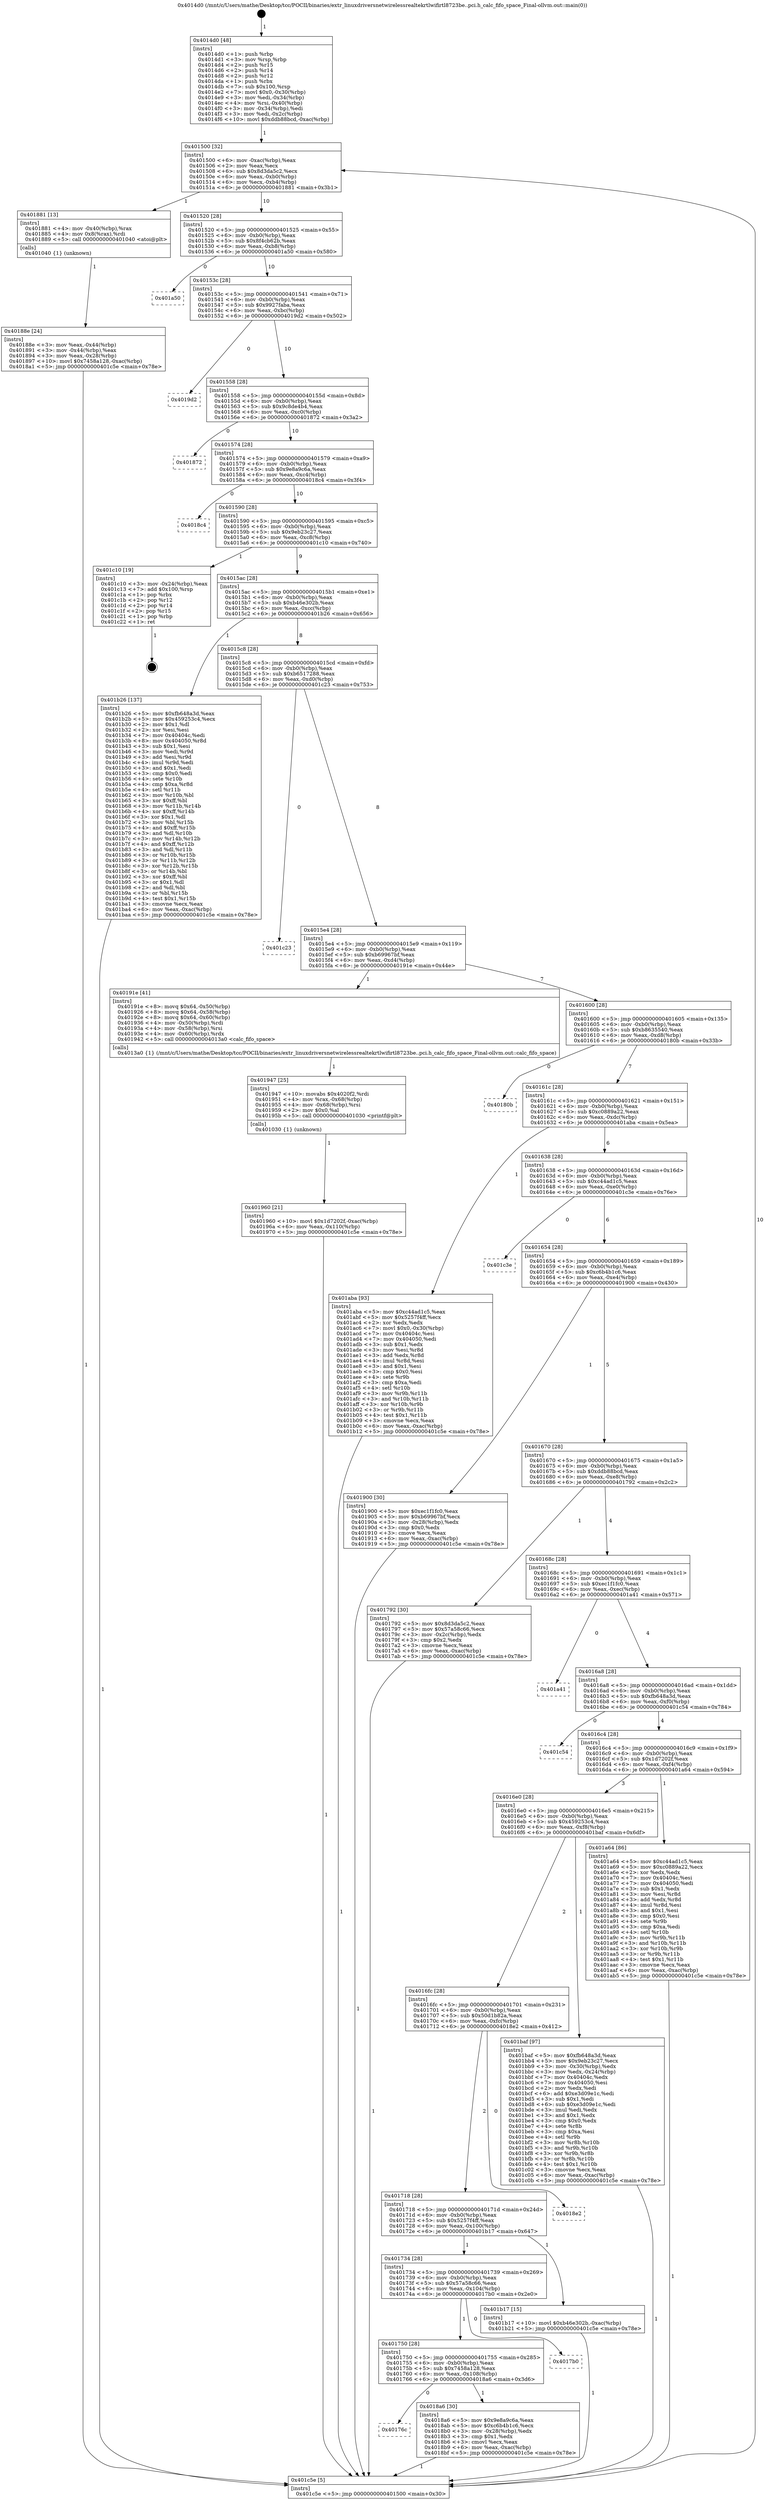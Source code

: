 digraph "0x4014d0" {
  label = "0x4014d0 (/mnt/c/Users/mathe/Desktop/tcc/POCII/binaries/extr_linuxdriversnetwirelessrealtekrtlwifirtl8723be..pci.h_calc_fifo_space_Final-ollvm.out::main(0))"
  labelloc = "t"
  node[shape=record]

  Entry [label="",width=0.3,height=0.3,shape=circle,fillcolor=black,style=filled]
  "0x401500" [label="{
     0x401500 [32]\l
     | [instrs]\l
     &nbsp;&nbsp;0x401500 \<+6\>: mov -0xac(%rbp),%eax\l
     &nbsp;&nbsp;0x401506 \<+2\>: mov %eax,%ecx\l
     &nbsp;&nbsp;0x401508 \<+6\>: sub $0x8d3da5c2,%ecx\l
     &nbsp;&nbsp;0x40150e \<+6\>: mov %eax,-0xb0(%rbp)\l
     &nbsp;&nbsp;0x401514 \<+6\>: mov %ecx,-0xb4(%rbp)\l
     &nbsp;&nbsp;0x40151a \<+6\>: je 0000000000401881 \<main+0x3b1\>\l
  }"]
  "0x401881" [label="{
     0x401881 [13]\l
     | [instrs]\l
     &nbsp;&nbsp;0x401881 \<+4\>: mov -0x40(%rbp),%rax\l
     &nbsp;&nbsp;0x401885 \<+4\>: mov 0x8(%rax),%rdi\l
     &nbsp;&nbsp;0x401889 \<+5\>: call 0000000000401040 \<atoi@plt\>\l
     | [calls]\l
     &nbsp;&nbsp;0x401040 \{1\} (unknown)\l
  }"]
  "0x401520" [label="{
     0x401520 [28]\l
     | [instrs]\l
     &nbsp;&nbsp;0x401520 \<+5\>: jmp 0000000000401525 \<main+0x55\>\l
     &nbsp;&nbsp;0x401525 \<+6\>: mov -0xb0(%rbp),%eax\l
     &nbsp;&nbsp;0x40152b \<+5\>: sub $0x8f4cb62b,%eax\l
     &nbsp;&nbsp;0x401530 \<+6\>: mov %eax,-0xb8(%rbp)\l
     &nbsp;&nbsp;0x401536 \<+6\>: je 0000000000401a50 \<main+0x580\>\l
  }"]
  Exit [label="",width=0.3,height=0.3,shape=circle,fillcolor=black,style=filled,peripheries=2]
  "0x401a50" [label="{
     0x401a50\l
  }", style=dashed]
  "0x40153c" [label="{
     0x40153c [28]\l
     | [instrs]\l
     &nbsp;&nbsp;0x40153c \<+5\>: jmp 0000000000401541 \<main+0x71\>\l
     &nbsp;&nbsp;0x401541 \<+6\>: mov -0xb0(%rbp),%eax\l
     &nbsp;&nbsp;0x401547 \<+5\>: sub $0x9927faba,%eax\l
     &nbsp;&nbsp;0x40154c \<+6\>: mov %eax,-0xbc(%rbp)\l
     &nbsp;&nbsp;0x401552 \<+6\>: je 00000000004019d2 \<main+0x502\>\l
  }"]
  "0x401960" [label="{
     0x401960 [21]\l
     | [instrs]\l
     &nbsp;&nbsp;0x401960 \<+10\>: movl $0x1d7202f,-0xac(%rbp)\l
     &nbsp;&nbsp;0x40196a \<+6\>: mov %eax,-0x110(%rbp)\l
     &nbsp;&nbsp;0x401970 \<+5\>: jmp 0000000000401c5e \<main+0x78e\>\l
  }"]
  "0x4019d2" [label="{
     0x4019d2\l
  }", style=dashed]
  "0x401558" [label="{
     0x401558 [28]\l
     | [instrs]\l
     &nbsp;&nbsp;0x401558 \<+5\>: jmp 000000000040155d \<main+0x8d\>\l
     &nbsp;&nbsp;0x40155d \<+6\>: mov -0xb0(%rbp),%eax\l
     &nbsp;&nbsp;0x401563 \<+5\>: sub $0x9c8de4b4,%eax\l
     &nbsp;&nbsp;0x401568 \<+6\>: mov %eax,-0xc0(%rbp)\l
     &nbsp;&nbsp;0x40156e \<+6\>: je 0000000000401872 \<main+0x3a2\>\l
  }"]
  "0x401947" [label="{
     0x401947 [25]\l
     | [instrs]\l
     &nbsp;&nbsp;0x401947 \<+10\>: movabs $0x4020f2,%rdi\l
     &nbsp;&nbsp;0x401951 \<+4\>: mov %rax,-0x68(%rbp)\l
     &nbsp;&nbsp;0x401955 \<+4\>: mov -0x68(%rbp),%rsi\l
     &nbsp;&nbsp;0x401959 \<+2\>: mov $0x0,%al\l
     &nbsp;&nbsp;0x40195b \<+5\>: call 0000000000401030 \<printf@plt\>\l
     | [calls]\l
     &nbsp;&nbsp;0x401030 \{1\} (unknown)\l
  }"]
  "0x401872" [label="{
     0x401872\l
  }", style=dashed]
  "0x401574" [label="{
     0x401574 [28]\l
     | [instrs]\l
     &nbsp;&nbsp;0x401574 \<+5\>: jmp 0000000000401579 \<main+0xa9\>\l
     &nbsp;&nbsp;0x401579 \<+6\>: mov -0xb0(%rbp),%eax\l
     &nbsp;&nbsp;0x40157f \<+5\>: sub $0x9e8a9c6a,%eax\l
     &nbsp;&nbsp;0x401584 \<+6\>: mov %eax,-0xc4(%rbp)\l
     &nbsp;&nbsp;0x40158a \<+6\>: je 00000000004018c4 \<main+0x3f4\>\l
  }"]
  "0x40176c" [label="{
     0x40176c\l
  }", style=dashed]
  "0x4018c4" [label="{
     0x4018c4\l
  }", style=dashed]
  "0x401590" [label="{
     0x401590 [28]\l
     | [instrs]\l
     &nbsp;&nbsp;0x401590 \<+5\>: jmp 0000000000401595 \<main+0xc5\>\l
     &nbsp;&nbsp;0x401595 \<+6\>: mov -0xb0(%rbp),%eax\l
     &nbsp;&nbsp;0x40159b \<+5\>: sub $0x9eb23c27,%eax\l
     &nbsp;&nbsp;0x4015a0 \<+6\>: mov %eax,-0xc8(%rbp)\l
     &nbsp;&nbsp;0x4015a6 \<+6\>: je 0000000000401c10 \<main+0x740\>\l
  }"]
  "0x4018a6" [label="{
     0x4018a6 [30]\l
     | [instrs]\l
     &nbsp;&nbsp;0x4018a6 \<+5\>: mov $0x9e8a9c6a,%eax\l
     &nbsp;&nbsp;0x4018ab \<+5\>: mov $0xc6b4b1c6,%ecx\l
     &nbsp;&nbsp;0x4018b0 \<+3\>: mov -0x28(%rbp),%edx\l
     &nbsp;&nbsp;0x4018b3 \<+3\>: cmp $0x1,%edx\l
     &nbsp;&nbsp;0x4018b6 \<+3\>: cmovl %ecx,%eax\l
     &nbsp;&nbsp;0x4018b9 \<+6\>: mov %eax,-0xac(%rbp)\l
     &nbsp;&nbsp;0x4018bf \<+5\>: jmp 0000000000401c5e \<main+0x78e\>\l
  }"]
  "0x401c10" [label="{
     0x401c10 [19]\l
     | [instrs]\l
     &nbsp;&nbsp;0x401c10 \<+3\>: mov -0x24(%rbp),%eax\l
     &nbsp;&nbsp;0x401c13 \<+7\>: add $0x100,%rsp\l
     &nbsp;&nbsp;0x401c1a \<+1\>: pop %rbx\l
     &nbsp;&nbsp;0x401c1b \<+2\>: pop %r12\l
     &nbsp;&nbsp;0x401c1d \<+2\>: pop %r14\l
     &nbsp;&nbsp;0x401c1f \<+2\>: pop %r15\l
     &nbsp;&nbsp;0x401c21 \<+1\>: pop %rbp\l
     &nbsp;&nbsp;0x401c22 \<+1\>: ret\l
  }"]
  "0x4015ac" [label="{
     0x4015ac [28]\l
     | [instrs]\l
     &nbsp;&nbsp;0x4015ac \<+5\>: jmp 00000000004015b1 \<main+0xe1\>\l
     &nbsp;&nbsp;0x4015b1 \<+6\>: mov -0xb0(%rbp),%eax\l
     &nbsp;&nbsp;0x4015b7 \<+5\>: sub $0xb46e302b,%eax\l
     &nbsp;&nbsp;0x4015bc \<+6\>: mov %eax,-0xcc(%rbp)\l
     &nbsp;&nbsp;0x4015c2 \<+6\>: je 0000000000401b26 \<main+0x656\>\l
  }"]
  "0x401750" [label="{
     0x401750 [28]\l
     | [instrs]\l
     &nbsp;&nbsp;0x401750 \<+5\>: jmp 0000000000401755 \<main+0x285\>\l
     &nbsp;&nbsp;0x401755 \<+6\>: mov -0xb0(%rbp),%eax\l
     &nbsp;&nbsp;0x40175b \<+5\>: sub $0x7458a128,%eax\l
     &nbsp;&nbsp;0x401760 \<+6\>: mov %eax,-0x108(%rbp)\l
     &nbsp;&nbsp;0x401766 \<+6\>: je 00000000004018a6 \<main+0x3d6\>\l
  }"]
  "0x401b26" [label="{
     0x401b26 [137]\l
     | [instrs]\l
     &nbsp;&nbsp;0x401b26 \<+5\>: mov $0xfb648a3d,%eax\l
     &nbsp;&nbsp;0x401b2b \<+5\>: mov $0x459253c4,%ecx\l
     &nbsp;&nbsp;0x401b30 \<+2\>: mov $0x1,%dl\l
     &nbsp;&nbsp;0x401b32 \<+2\>: xor %esi,%esi\l
     &nbsp;&nbsp;0x401b34 \<+7\>: mov 0x40404c,%edi\l
     &nbsp;&nbsp;0x401b3b \<+8\>: mov 0x404050,%r8d\l
     &nbsp;&nbsp;0x401b43 \<+3\>: sub $0x1,%esi\l
     &nbsp;&nbsp;0x401b46 \<+3\>: mov %edi,%r9d\l
     &nbsp;&nbsp;0x401b49 \<+3\>: add %esi,%r9d\l
     &nbsp;&nbsp;0x401b4c \<+4\>: imul %r9d,%edi\l
     &nbsp;&nbsp;0x401b50 \<+3\>: and $0x1,%edi\l
     &nbsp;&nbsp;0x401b53 \<+3\>: cmp $0x0,%edi\l
     &nbsp;&nbsp;0x401b56 \<+4\>: sete %r10b\l
     &nbsp;&nbsp;0x401b5a \<+4\>: cmp $0xa,%r8d\l
     &nbsp;&nbsp;0x401b5e \<+4\>: setl %r11b\l
     &nbsp;&nbsp;0x401b62 \<+3\>: mov %r10b,%bl\l
     &nbsp;&nbsp;0x401b65 \<+3\>: xor $0xff,%bl\l
     &nbsp;&nbsp;0x401b68 \<+3\>: mov %r11b,%r14b\l
     &nbsp;&nbsp;0x401b6b \<+4\>: xor $0xff,%r14b\l
     &nbsp;&nbsp;0x401b6f \<+3\>: xor $0x1,%dl\l
     &nbsp;&nbsp;0x401b72 \<+3\>: mov %bl,%r15b\l
     &nbsp;&nbsp;0x401b75 \<+4\>: and $0xff,%r15b\l
     &nbsp;&nbsp;0x401b79 \<+3\>: and %dl,%r10b\l
     &nbsp;&nbsp;0x401b7c \<+3\>: mov %r14b,%r12b\l
     &nbsp;&nbsp;0x401b7f \<+4\>: and $0xff,%r12b\l
     &nbsp;&nbsp;0x401b83 \<+3\>: and %dl,%r11b\l
     &nbsp;&nbsp;0x401b86 \<+3\>: or %r10b,%r15b\l
     &nbsp;&nbsp;0x401b89 \<+3\>: or %r11b,%r12b\l
     &nbsp;&nbsp;0x401b8c \<+3\>: xor %r12b,%r15b\l
     &nbsp;&nbsp;0x401b8f \<+3\>: or %r14b,%bl\l
     &nbsp;&nbsp;0x401b92 \<+3\>: xor $0xff,%bl\l
     &nbsp;&nbsp;0x401b95 \<+3\>: or $0x1,%dl\l
     &nbsp;&nbsp;0x401b98 \<+2\>: and %dl,%bl\l
     &nbsp;&nbsp;0x401b9a \<+3\>: or %bl,%r15b\l
     &nbsp;&nbsp;0x401b9d \<+4\>: test $0x1,%r15b\l
     &nbsp;&nbsp;0x401ba1 \<+3\>: cmovne %ecx,%eax\l
     &nbsp;&nbsp;0x401ba4 \<+6\>: mov %eax,-0xac(%rbp)\l
     &nbsp;&nbsp;0x401baa \<+5\>: jmp 0000000000401c5e \<main+0x78e\>\l
  }"]
  "0x4015c8" [label="{
     0x4015c8 [28]\l
     | [instrs]\l
     &nbsp;&nbsp;0x4015c8 \<+5\>: jmp 00000000004015cd \<main+0xfd\>\l
     &nbsp;&nbsp;0x4015cd \<+6\>: mov -0xb0(%rbp),%eax\l
     &nbsp;&nbsp;0x4015d3 \<+5\>: sub $0xb6517288,%eax\l
     &nbsp;&nbsp;0x4015d8 \<+6\>: mov %eax,-0xd0(%rbp)\l
     &nbsp;&nbsp;0x4015de \<+6\>: je 0000000000401c23 \<main+0x753\>\l
  }"]
  "0x4017b0" [label="{
     0x4017b0\l
  }", style=dashed]
  "0x401c23" [label="{
     0x401c23\l
  }", style=dashed]
  "0x4015e4" [label="{
     0x4015e4 [28]\l
     | [instrs]\l
     &nbsp;&nbsp;0x4015e4 \<+5\>: jmp 00000000004015e9 \<main+0x119\>\l
     &nbsp;&nbsp;0x4015e9 \<+6\>: mov -0xb0(%rbp),%eax\l
     &nbsp;&nbsp;0x4015ef \<+5\>: sub $0xb69967bf,%eax\l
     &nbsp;&nbsp;0x4015f4 \<+6\>: mov %eax,-0xd4(%rbp)\l
     &nbsp;&nbsp;0x4015fa \<+6\>: je 000000000040191e \<main+0x44e\>\l
  }"]
  "0x401734" [label="{
     0x401734 [28]\l
     | [instrs]\l
     &nbsp;&nbsp;0x401734 \<+5\>: jmp 0000000000401739 \<main+0x269\>\l
     &nbsp;&nbsp;0x401739 \<+6\>: mov -0xb0(%rbp),%eax\l
     &nbsp;&nbsp;0x40173f \<+5\>: sub $0x57a58c66,%eax\l
     &nbsp;&nbsp;0x401744 \<+6\>: mov %eax,-0x104(%rbp)\l
     &nbsp;&nbsp;0x40174a \<+6\>: je 00000000004017b0 \<main+0x2e0\>\l
  }"]
  "0x40191e" [label="{
     0x40191e [41]\l
     | [instrs]\l
     &nbsp;&nbsp;0x40191e \<+8\>: movq $0x64,-0x50(%rbp)\l
     &nbsp;&nbsp;0x401926 \<+8\>: movq $0x64,-0x58(%rbp)\l
     &nbsp;&nbsp;0x40192e \<+8\>: movq $0x64,-0x60(%rbp)\l
     &nbsp;&nbsp;0x401936 \<+4\>: mov -0x50(%rbp),%rdi\l
     &nbsp;&nbsp;0x40193a \<+4\>: mov -0x58(%rbp),%rsi\l
     &nbsp;&nbsp;0x40193e \<+4\>: mov -0x60(%rbp),%rdx\l
     &nbsp;&nbsp;0x401942 \<+5\>: call 00000000004013a0 \<calc_fifo_space\>\l
     | [calls]\l
     &nbsp;&nbsp;0x4013a0 \{1\} (/mnt/c/Users/mathe/Desktop/tcc/POCII/binaries/extr_linuxdriversnetwirelessrealtekrtlwifirtl8723be..pci.h_calc_fifo_space_Final-ollvm.out::calc_fifo_space)\l
  }"]
  "0x401600" [label="{
     0x401600 [28]\l
     | [instrs]\l
     &nbsp;&nbsp;0x401600 \<+5\>: jmp 0000000000401605 \<main+0x135\>\l
     &nbsp;&nbsp;0x401605 \<+6\>: mov -0xb0(%rbp),%eax\l
     &nbsp;&nbsp;0x40160b \<+5\>: sub $0xb8635540,%eax\l
     &nbsp;&nbsp;0x401610 \<+6\>: mov %eax,-0xd8(%rbp)\l
     &nbsp;&nbsp;0x401616 \<+6\>: je 000000000040180b \<main+0x33b\>\l
  }"]
  "0x401b17" [label="{
     0x401b17 [15]\l
     | [instrs]\l
     &nbsp;&nbsp;0x401b17 \<+10\>: movl $0xb46e302b,-0xac(%rbp)\l
     &nbsp;&nbsp;0x401b21 \<+5\>: jmp 0000000000401c5e \<main+0x78e\>\l
  }"]
  "0x40180b" [label="{
     0x40180b\l
  }", style=dashed]
  "0x40161c" [label="{
     0x40161c [28]\l
     | [instrs]\l
     &nbsp;&nbsp;0x40161c \<+5\>: jmp 0000000000401621 \<main+0x151\>\l
     &nbsp;&nbsp;0x401621 \<+6\>: mov -0xb0(%rbp),%eax\l
     &nbsp;&nbsp;0x401627 \<+5\>: sub $0xc0889a22,%eax\l
     &nbsp;&nbsp;0x40162c \<+6\>: mov %eax,-0xdc(%rbp)\l
     &nbsp;&nbsp;0x401632 \<+6\>: je 0000000000401aba \<main+0x5ea\>\l
  }"]
  "0x401718" [label="{
     0x401718 [28]\l
     | [instrs]\l
     &nbsp;&nbsp;0x401718 \<+5\>: jmp 000000000040171d \<main+0x24d\>\l
     &nbsp;&nbsp;0x40171d \<+6\>: mov -0xb0(%rbp),%eax\l
     &nbsp;&nbsp;0x401723 \<+5\>: sub $0x5257f4ff,%eax\l
     &nbsp;&nbsp;0x401728 \<+6\>: mov %eax,-0x100(%rbp)\l
     &nbsp;&nbsp;0x40172e \<+6\>: je 0000000000401b17 \<main+0x647\>\l
  }"]
  "0x401aba" [label="{
     0x401aba [93]\l
     | [instrs]\l
     &nbsp;&nbsp;0x401aba \<+5\>: mov $0xc44ad1c5,%eax\l
     &nbsp;&nbsp;0x401abf \<+5\>: mov $0x5257f4ff,%ecx\l
     &nbsp;&nbsp;0x401ac4 \<+2\>: xor %edx,%edx\l
     &nbsp;&nbsp;0x401ac6 \<+7\>: movl $0x0,-0x30(%rbp)\l
     &nbsp;&nbsp;0x401acd \<+7\>: mov 0x40404c,%esi\l
     &nbsp;&nbsp;0x401ad4 \<+7\>: mov 0x404050,%edi\l
     &nbsp;&nbsp;0x401adb \<+3\>: sub $0x1,%edx\l
     &nbsp;&nbsp;0x401ade \<+3\>: mov %esi,%r8d\l
     &nbsp;&nbsp;0x401ae1 \<+3\>: add %edx,%r8d\l
     &nbsp;&nbsp;0x401ae4 \<+4\>: imul %r8d,%esi\l
     &nbsp;&nbsp;0x401ae8 \<+3\>: and $0x1,%esi\l
     &nbsp;&nbsp;0x401aeb \<+3\>: cmp $0x0,%esi\l
     &nbsp;&nbsp;0x401aee \<+4\>: sete %r9b\l
     &nbsp;&nbsp;0x401af2 \<+3\>: cmp $0xa,%edi\l
     &nbsp;&nbsp;0x401af5 \<+4\>: setl %r10b\l
     &nbsp;&nbsp;0x401af9 \<+3\>: mov %r9b,%r11b\l
     &nbsp;&nbsp;0x401afc \<+3\>: and %r10b,%r11b\l
     &nbsp;&nbsp;0x401aff \<+3\>: xor %r10b,%r9b\l
     &nbsp;&nbsp;0x401b02 \<+3\>: or %r9b,%r11b\l
     &nbsp;&nbsp;0x401b05 \<+4\>: test $0x1,%r11b\l
     &nbsp;&nbsp;0x401b09 \<+3\>: cmovne %ecx,%eax\l
     &nbsp;&nbsp;0x401b0c \<+6\>: mov %eax,-0xac(%rbp)\l
     &nbsp;&nbsp;0x401b12 \<+5\>: jmp 0000000000401c5e \<main+0x78e\>\l
  }"]
  "0x401638" [label="{
     0x401638 [28]\l
     | [instrs]\l
     &nbsp;&nbsp;0x401638 \<+5\>: jmp 000000000040163d \<main+0x16d\>\l
     &nbsp;&nbsp;0x40163d \<+6\>: mov -0xb0(%rbp),%eax\l
     &nbsp;&nbsp;0x401643 \<+5\>: sub $0xc44ad1c5,%eax\l
     &nbsp;&nbsp;0x401648 \<+6\>: mov %eax,-0xe0(%rbp)\l
     &nbsp;&nbsp;0x40164e \<+6\>: je 0000000000401c3e \<main+0x76e\>\l
  }"]
  "0x4018e2" [label="{
     0x4018e2\l
  }", style=dashed]
  "0x401c3e" [label="{
     0x401c3e\l
  }", style=dashed]
  "0x401654" [label="{
     0x401654 [28]\l
     | [instrs]\l
     &nbsp;&nbsp;0x401654 \<+5\>: jmp 0000000000401659 \<main+0x189\>\l
     &nbsp;&nbsp;0x401659 \<+6\>: mov -0xb0(%rbp),%eax\l
     &nbsp;&nbsp;0x40165f \<+5\>: sub $0xc6b4b1c6,%eax\l
     &nbsp;&nbsp;0x401664 \<+6\>: mov %eax,-0xe4(%rbp)\l
     &nbsp;&nbsp;0x40166a \<+6\>: je 0000000000401900 \<main+0x430\>\l
  }"]
  "0x4016fc" [label="{
     0x4016fc [28]\l
     | [instrs]\l
     &nbsp;&nbsp;0x4016fc \<+5\>: jmp 0000000000401701 \<main+0x231\>\l
     &nbsp;&nbsp;0x401701 \<+6\>: mov -0xb0(%rbp),%eax\l
     &nbsp;&nbsp;0x401707 \<+5\>: sub $0x50d1b82a,%eax\l
     &nbsp;&nbsp;0x40170c \<+6\>: mov %eax,-0xfc(%rbp)\l
     &nbsp;&nbsp;0x401712 \<+6\>: je 00000000004018e2 \<main+0x412\>\l
  }"]
  "0x401900" [label="{
     0x401900 [30]\l
     | [instrs]\l
     &nbsp;&nbsp;0x401900 \<+5\>: mov $0xec1f1fc0,%eax\l
     &nbsp;&nbsp;0x401905 \<+5\>: mov $0xb69967bf,%ecx\l
     &nbsp;&nbsp;0x40190a \<+3\>: mov -0x28(%rbp),%edx\l
     &nbsp;&nbsp;0x40190d \<+3\>: cmp $0x0,%edx\l
     &nbsp;&nbsp;0x401910 \<+3\>: cmove %ecx,%eax\l
     &nbsp;&nbsp;0x401913 \<+6\>: mov %eax,-0xac(%rbp)\l
     &nbsp;&nbsp;0x401919 \<+5\>: jmp 0000000000401c5e \<main+0x78e\>\l
  }"]
  "0x401670" [label="{
     0x401670 [28]\l
     | [instrs]\l
     &nbsp;&nbsp;0x401670 \<+5\>: jmp 0000000000401675 \<main+0x1a5\>\l
     &nbsp;&nbsp;0x401675 \<+6\>: mov -0xb0(%rbp),%eax\l
     &nbsp;&nbsp;0x40167b \<+5\>: sub $0xddb88bcd,%eax\l
     &nbsp;&nbsp;0x401680 \<+6\>: mov %eax,-0xe8(%rbp)\l
     &nbsp;&nbsp;0x401686 \<+6\>: je 0000000000401792 \<main+0x2c2\>\l
  }"]
  "0x401baf" [label="{
     0x401baf [97]\l
     | [instrs]\l
     &nbsp;&nbsp;0x401baf \<+5\>: mov $0xfb648a3d,%eax\l
     &nbsp;&nbsp;0x401bb4 \<+5\>: mov $0x9eb23c27,%ecx\l
     &nbsp;&nbsp;0x401bb9 \<+3\>: mov -0x30(%rbp),%edx\l
     &nbsp;&nbsp;0x401bbc \<+3\>: mov %edx,-0x24(%rbp)\l
     &nbsp;&nbsp;0x401bbf \<+7\>: mov 0x40404c,%edx\l
     &nbsp;&nbsp;0x401bc6 \<+7\>: mov 0x404050,%esi\l
     &nbsp;&nbsp;0x401bcd \<+2\>: mov %edx,%edi\l
     &nbsp;&nbsp;0x401bcf \<+6\>: add $0xe3d09e1c,%edi\l
     &nbsp;&nbsp;0x401bd5 \<+3\>: sub $0x1,%edi\l
     &nbsp;&nbsp;0x401bd8 \<+6\>: sub $0xe3d09e1c,%edi\l
     &nbsp;&nbsp;0x401bde \<+3\>: imul %edi,%edx\l
     &nbsp;&nbsp;0x401be1 \<+3\>: and $0x1,%edx\l
     &nbsp;&nbsp;0x401be4 \<+3\>: cmp $0x0,%edx\l
     &nbsp;&nbsp;0x401be7 \<+4\>: sete %r8b\l
     &nbsp;&nbsp;0x401beb \<+3\>: cmp $0xa,%esi\l
     &nbsp;&nbsp;0x401bee \<+4\>: setl %r9b\l
     &nbsp;&nbsp;0x401bf2 \<+3\>: mov %r8b,%r10b\l
     &nbsp;&nbsp;0x401bf5 \<+3\>: and %r9b,%r10b\l
     &nbsp;&nbsp;0x401bf8 \<+3\>: xor %r9b,%r8b\l
     &nbsp;&nbsp;0x401bfb \<+3\>: or %r8b,%r10b\l
     &nbsp;&nbsp;0x401bfe \<+4\>: test $0x1,%r10b\l
     &nbsp;&nbsp;0x401c02 \<+3\>: cmovne %ecx,%eax\l
     &nbsp;&nbsp;0x401c05 \<+6\>: mov %eax,-0xac(%rbp)\l
     &nbsp;&nbsp;0x401c0b \<+5\>: jmp 0000000000401c5e \<main+0x78e\>\l
  }"]
  "0x401792" [label="{
     0x401792 [30]\l
     | [instrs]\l
     &nbsp;&nbsp;0x401792 \<+5\>: mov $0x8d3da5c2,%eax\l
     &nbsp;&nbsp;0x401797 \<+5\>: mov $0x57a58c66,%ecx\l
     &nbsp;&nbsp;0x40179c \<+3\>: mov -0x2c(%rbp),%edx\l
     &nbsp;&nbsp;0x40179f \<+3\>: cmp $0x2,%edx\l
     &nbsp;&nbsp;0x4017a2 \<+3\>: cmovne %ecx,%eax\l
     &nbsp;&nbsp;0x4017a5 \<+6\>: mov %eax,-0xac(%rbp)\l
     &nbsp;&nbsp;0x4017ab \<+5\>: jmp 0000000000401c5e \<main+0x78e\>\l
  }"]
  "0x40168c" [label="{
     0x40168c [28]\l
     | [instrs]\l
     &nbsp;&nbsp;0x40168c \<+5\>: jmp 0000000000401691 \<main+0x1c1\>\l
     &nbsp;&nbsp;0x401691 \<+6\>: mov -0xb0(%rbp),%eax\l
     &nbsp;&nbsp;0x401697 \<+5\>: sub $0xec1f1fc0,%eax\l
     &nbsp;&nbsp;0x40169c \<+6\>: mov %eax,-0xec(%rbp)\l
     &nbsp;&nbsp;0x4016a2 \<+6\>: je 0000000000401a41 \<main+0x571\>\l
  }"]
  "0x401c5e" [label="{
     0x401c5e [5]\l
     | [instrs]\l
     &nbsp;&nbsp;0x401c5e \<+5\>: jmp 0000000000401500 \<main+0x30\>\l
  }"]
  "0x4014d0" [label="{
     0x4014d0 [48]\l
     | [instrs]\l
     &nbsp;&nbsp;0x4014d0 \<+1\>: push %rbp\l
     &nbsp;&nbsp;0x4014d1 \<+3\>: mov %rsp,%rbp\l
     &nbsp;&nbsp;0x4014d4 \<+2\>: push %r15\l
     &nbsp;&nbsp;0x4014d6 \<+2\>: push %r14\l
     &nbsp;&nbsp;0x4014d8 \<+2\>: push %r12\l
     &nbsp;&nbsp;0x4014da \<+1\>: push %rbx\l
     &nbsp;&nbsp;0x4014db \<+7\>: sub $0x100,%rsp\l
     &nbsp;&nbsp;0x4014e2 \<+7\>: movl $0x0,-0x30(%rbp)\l
     &nbsp;&nbsp;0x4014e9 \<+3\>: mov %edi,-0x34(%rbp)\l
     &nbsp;&nbsp;0x4014ec \<+4\>: mov %rsi,-0x40(%rbp)\l
     &nbsp;&nbsp;0x4014f0 \<+3\>: mov -0x34(%rbp),%edi\l
     &nbsp;&nbsp;0x4014f3 \<+3\>: mov %edi,-0x2c(%rbp)\l
     &nbsp;&nbsp;0x4014f6 \<+10\>: movl $0xddb88bcd,-0xac(%rbp)\l
  }"]
  "0x40188e" [label="{
     0x40188e [24]\l
     | [instrs]\l
     &nbsp;&nbsp;0x40188e \<+3\>: mov %eax,-0x44(%rbp)\l
     &nbsp;&nbsp;0x401891 \<+3\>: mov -0x44(%rbp),%eax\l
     &nbsp;&nbsp;0x401894 \<+3\>: mov %eax,-0x28(%rbp)\l
     &nbsp;&nbsp;0x401897 \<+10\>: movl $0x7458a128,-0xac(%rbp)\l
     &nbsp;&nbsp;0x4018a1 \<+5\>: jmp 0000000000401c5e \<main+0x78e\>\l
  }"]
  "0x4016e0" [label="{
     0x4016e0 [28]\l
     | [instrs]\l
     &nbsp;&nbsp;0x4016e0 \<+5\>: jmp 00000000004016e5 \<main+0x215\>\l
     &nbsp;&nbsp;0x4016e5 \<+6\>: mov -0xb0(%rbp),%eax\l
     &nbsp;&nbsp;0x4016eb \<+5\>: sub $0x459253c4,%eax\l
     &nbsp;&nbsp;0x4016f0 \<+6\>: mov %eax,-0xf8(%rbp)\l
     &nbsp;&nbsp;0x4016f6 \<+6\>: je 0000000000401baf \<main+0x6df\>\l
  }"]
  "0x401a41" [label="{
     0x401a41\l
  }", style=dashed]
  "0x4016a8" [label="{
     0x4016a8 [28]\l
     | [instrs]\l
     &nbsp;&nbsp;0x4016a8 \<+5\>: jmp 00000000004016ad \<main+0x1dd\>\l
     &nbsp;&nbsp;0x4016ad \<+6\>: mov -0xb0(%rbp),%eax\l
     &nbsp;&nbsp;0x4016b3 \<+5\>: sub $0xfb648a3d,%eax\l
     &nbsp;&nbsp;0x4016b8 \<+6\>: mov %eax,-0xf0(%rbp)\l
     &nbsp;&nbsp;0x4016be \<+6\>: je 0000000000401c54 \<main+0x784\>\l
  }"]
  "0x401a64" [label="{
     0x401a64 [86]\l
     | [instrs]\l
     &nbsp;&nbsp;0x401a64 \<+5\>: mov $0xc44ad1c5,%eax\l
     &nbsp;&nbsp;0x401a69 \<+5\>: mov $0xc0889a22,%ecx\l
     &nbsp;&nbsp;0x401a6e \<+2\>: xor %edx,%edx\l
     &nbsp;&nbsp;0x401a70 \<+7\>: mov 0x40404c,%esi\l
     &nbsp;&nbsp;0x401a77 \<+7\>: mov 0x404050,%edi\l
     &nbsp;&nbsp;0x401a7e \<+3\>: sub $0x1,%edx\l
     &nbsp;&nbsp;0x401a81 \<+3\>: mov %esi,%r8d\l
     &nbsp;&nbsp;0x401a84 \<+3\>: add %edx,%r8d\l
     &nbsp;&nbsp;0x401a87 \<+4\>: imul %r8d,%esi\l
     &nbsp;&nbsp;0x401a8b \<+3\>: and $0x1,%esi\l
     &nbsp;&nbsp;0x401a8e \<+3\>: cmp $0x0,%esi\l
     &nbsp;&nbsp;0x401a91 \<+4\>: sete %r9b\l
     &nbsp;&nbsp;0x401a95 \<+3\>: cmp $0xa,%edi\l
     &nbsp;&nbsp;0x401a98 \<+4\>: setl %r10b\l
     &nbsp;&nbsp;0x401a9c \<+3\>: mov %r9b,%r11b\l
     &nbsp;&nbsp;0x401a9f \<+3\>: and %r10b,%r11b\l
     &nbsp;&nbsp;0x401aa2 \<+3\>: xor %r10b,%r9b\l
     &nbsp;&nbsp;0x401aa5 \<+3\>: or %r9b,%r11b\l
     &nbsp;&nbsp;0x401aa8 \<+4\>: test $0x1,%r11b\l
     &nbsp;&nbsp;0x401aac \<+3\>: cmovne %ecx,%eax\l
     &nbsp;&nbsp;0x401aaf \<+6\>: mov %eax,-0xac(%rbp)\l
     &nbsp;&nbsp;0x401ab5 \<+5\>: jmp 0000000000401c5e \<main+0x78e\>\l
  }"]
  "0x401c54" [label="{
     0x401c54\l
  }", style=dashed]
  "0x4016c4" [label="{
     0x4016c4 [28]\l
     | [instrs]\l
     &nbsp;&nbsp;0x4016c4 \<+5\>: jmp 00000000004016c9 \<main+0x1f9\>\l
     &nbsp;&nbsp;0x4016c9 \<+6\>: mov -0xb0(%rbp),%eax\l
     &nbsp;&nbsp;0x4016cf \<+5\>: sub $0x1d7202f,%eax\l
     &nbsp;&nbsp;0x4016d4 \<+6\>: mov %eax,-0xf4(%rbp)\l
     &nbsp;&nbsp;0x4016da \<+6\>: je 0000000000401a64 \<main+0x594\>\l
  }"]
  Entry -> "0x4014d0" [label=" 1"]
  "0x401500" -> "0x401881" [label=" 1"]
  "0x401500" -> "0x401520" [label=" 10"]
  "0x401c10" -> Exit [label=" 1"]
  "0x401520" -> "0x401a50" [label=" 0"]
  "0x401520" -> "0x40153c" [label=" 10"]
  "0x401baf" -> "0x401c5e" [label=" 1"]
  "0x40153c" -> "0x4019d2" [label=" 0"]
  "0x40153c" -> "0x401558" [label=" 10"]
  "0x401b26" -> "0x401c5e" [label=" 1"]
  "0x401558" -> "0x401872" [label=" 0"]
  "0x401558" -> "0x401574" [label=" 10"]
  "0x401b17" -> "0x401c5e" [label=" 1"]
  "0x401574" -> "0x4018c4" [label=" 0"]
  "0x401574" -> "0x401590" [label=" 10"]
  "0x401aba" -> "0x401c5e" [label=" 1"]
  "0x401590" -> "0x401c10" [label=" 1"]
  "0x401590" -> "0x4015ac" [label=" 9"]
  "0x401a64" -> "0x401c5e" [label=" 1"]
  "0x4015ac" -> "0x401b26" [label=" 1"]
  "0x4015ac" -> "0x4015c8" [label=" 8"]
  "0x401947" -> "0x401960" [label=" 1"]
  "0x4015c8" -> "0x401c23" [label=" 0"]
  "0x4015c8" -> "0x4015e4" [label=" 8"]
  "0x40191e" -> "0x401947" [label=" 1"]
  "0x4015e4" -> "0x40191e" [label=" 1"]
  "0x4015e4" -> "0x401600" [label=" 7"]
  "0x4018a6" -> "0x401c5e" [label=" 1"]
  "0x401600" -> "0x40180b" [label=" 0"]
  "0x401600" -> "0x40161c" [label=" 7"]
  "0x401750" -> "0x40176c" [label=" 0"]
  "0x40161c" -> "0x401aba" [label=" 1"]
  "0x40161c" -> "0x401638" [label=" 6"]
  "0x401960" -> "0x401c5e" [label=" 1"]
  "0x401638" -> "0x401c3e" [label=" 0"]
  "0x401638" -> "0x401654" [label=" 6"]
  "0x401734" -> "0x401750" [label=" 1"]
  "0x401654" -> "0x401900" [label=" 1"]
  "0x401654" -> "0x401670" [label=" 5"]
  "0x401900" -> "0x401c5e" [label=" 1"]
  "0x401670" -> "0x401792" [label=" 1"]
  "0x401670" -> "0x40168c" [label=" 4"]
  "0x401792" -> "0x401c5e" [label=" 1"]
  "0x4014d0" -> "0x401500" [label=" 1"]
  "0x401c5e" -> "0x401500" [label=" 10"]
  "0x401881" -> "0x40188e" [label=" 1"]
  "0x40188e" -> "0x401c5e" [label=" 1"]
  "0x401718" -> "0x401734" [label=" 1"]
  "0x40168c" -> "0x401a41" [label=" 0"]
  "0x40168c" -> "0x4016a8" [label=" 4"]
  "0x401750" -> "0x4018a6" [label=" 1"]
  "0x4016a8" -> "0x401c54" [label=" 0"]
  "0x4016a8" -> "0x4016c4" [label=" 4"]
  "0x4016fc" -> "0x401718" [label=" 2"]
  "0x4016c4" -> "0x401a64" [label=" 1"]
  "0x4016c4" -> "0x4016e0" [label=" 3"]
  "0x401718" -> "0x401b17" [label=" 1"]
  "0x4016e0" -> "0x401baf" [label=" 1"]
  "0x4016e0" -> "0x4016fc" [label=" 2"]
  "0x401734" -> "0x4017b0" [label=" 0"]
  "0x4016fc" -> "0x4018e2" [label=" 0"]
}
